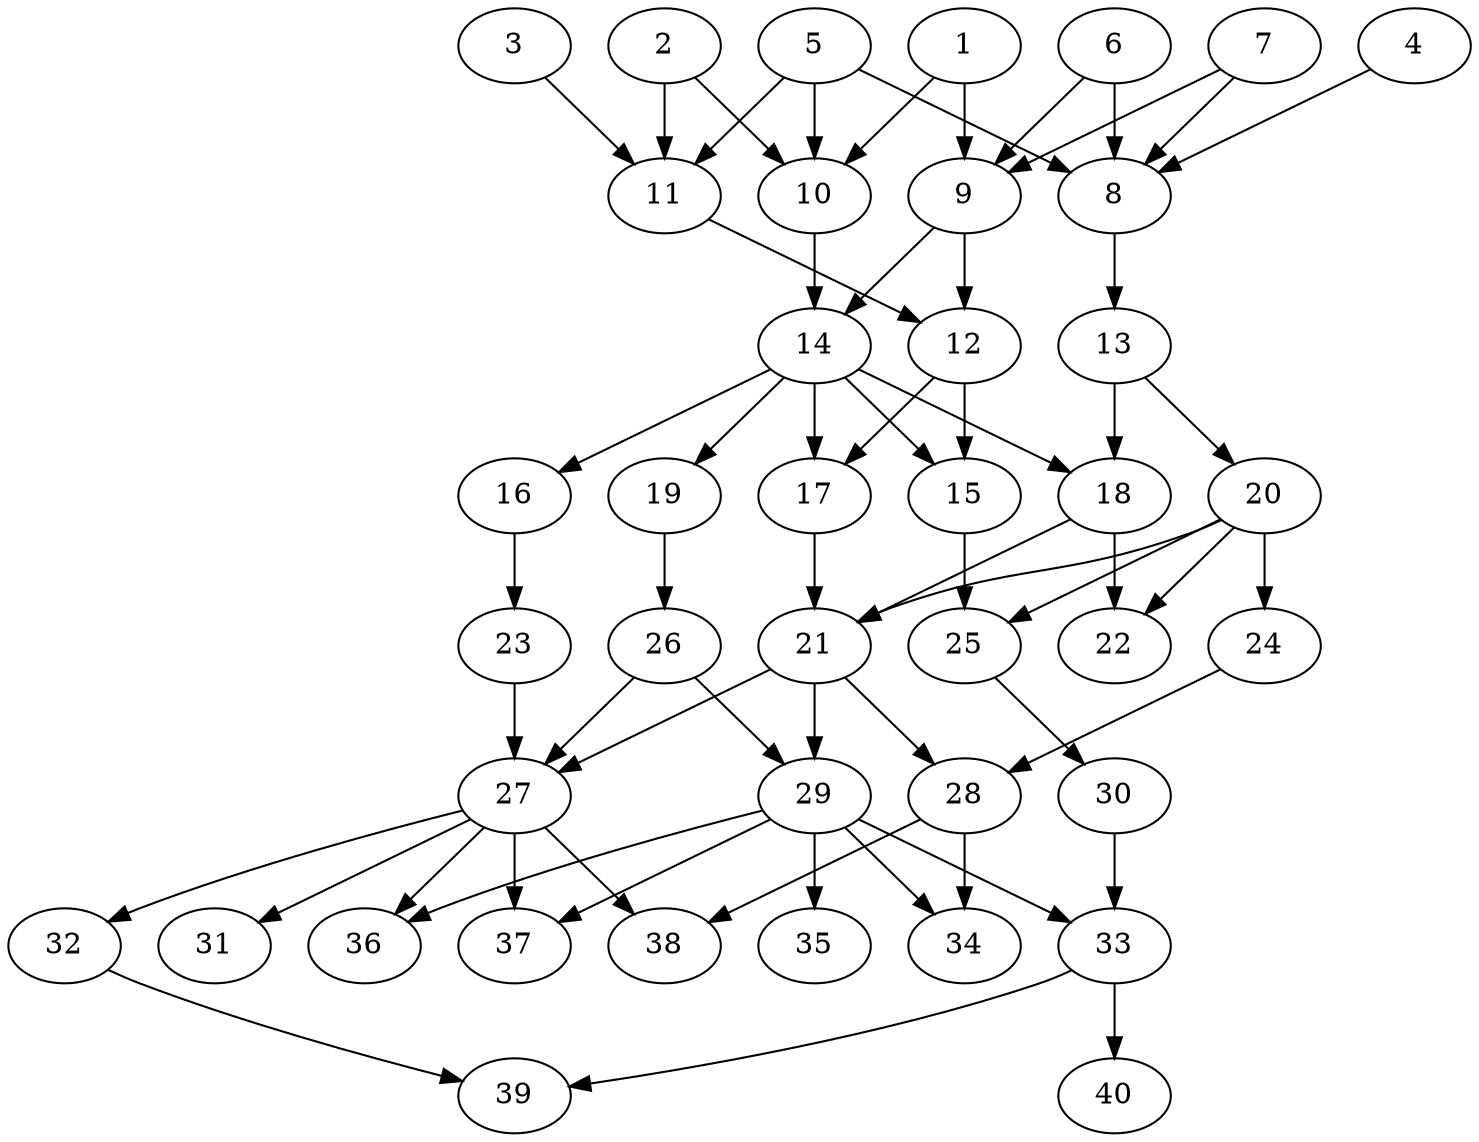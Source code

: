 // DAG automatically generated by daggen at Tue Aug  6 16:28:35 2019
// ./daggen --dot -n 40 --ccr 0.5 --fat 0.5 --regular 0.5 --density 0.5 --mindata 5242880 --maxdata 52428800 
digraph G {
  1 [size="41222144", alpha="0.17", expect_size="20611072"] 
  1 -> 9 [size ="20611072"]
  1 -> 10 [size ="20611072"]
  2 [size="28299264", alpha="0.01", expect_size="14149632"] 
  2 -> 10 [size ="14149632"]
  2 -> 11 [size ="14149632"]
  3 [size="15673344", alpha="0.10", expect_size="7836672"] 
  3 -> 11 [size ="7836672"]
  4 [size="82939904", alpha="0.09", expect_size="41469952"] 
  4 -> 8 [size ="41469952"]
  5 [size="84961280", alpha="0.08", expect_size="42480640"] 
  5 -> 8 [size ="42480640"]
  5 -> 10 [size ="42480640"]
  5 -> 11 [size ="42480640"]
  6 [size="100007936", alpha="0.10", expect_size="50003968"] 
  6 -> 8 [size ="50003968"]
  6 -> 9 [size ="50003968"]
  7 [size="36288512", alpha="0.11", expect_size="18144256"] 
  7 -> 8 [size ="18144256"]
  7 -> 9 [size ="18144256"]
  8 [size="79157248", alpha="0.04", expect_size="39578624"] 
  8 -> 13 [size ="39578624"]
  9 [size="95508480", alpha="0.16", expect_size="47754240"] 
  9 -> 12 [size ="47754240"]
  9 -> 14 [size ="47754240"]
  10 [size="62400512", alpha="0.13", expect_size="31200256"] 
  10 -> 14 [size ="31200256"]
  11 [size="99831808", alpha="0.02", expect_size="49915904"] 
  11 -> 12 [size ="49915904"]
  12 [size="85702656", alpha="0.01", expect_size="42851328"] 
  12 -> 15 [size ="42851328"]
  12 -> 17 [size ="42851328"]
  13 [size="90984448", alpha="0.10", expect_size="45492224"] 
  13 -> 18 [size ="45492224"]
  13 -> 20 [size ="45492224"]
  14 [size="41695232", alpha="0.04", expect_size="20847616"] 
  14 -> 15 [size ="20847616"]
  14 -> 16 [size ="20847616"]
  14 -> 17 [size ="20847616"]
  14 -> 18 [size ="20847616"]
  14 -> 19 [size ="20847616"]
  15 [size="84660224", alpha="0.10", expect_size="42330112"] 
  15 -> 25 [size ="42330112"]
  16 [size="27330560", alpha="0.14", expect_size="13665280"] 
  16 -> 23 [size ="13665280"]
  17 [size="75642880", alpha="0.18", expect_size="37821440"] 
  17 -> 21 [size ="37821440"]
  18 [size="32878592", alpha="0.03", expect_size="16439296"] 
  18 -> 21 [size ="16439296"]
  18 -> 22 [size ="16439296"]
  19 [size="53471232", alpha="0.10", expect_size="26735616"] 
  19 -> 26 [size ="26735616"]
  20 [size="34105344", alpha="0.03", expect_size="17052672"] 
  20 -> 21 [size ="17052672"]
  20 -> 22 [size ="17052672"]
  20 -> 24 [size ="17052672"]
  20 -> 25 [size ="17052672"]
  21 [size="95815680", alpha="0.02", expect_size="47907840"] 
  21 -> 27 [size ="47907840"]
  21 -> 28 [size ="47907840"]
  21 -> 29 [size ="47907840"]
  22 [size="13008896", alpha="0.06", expect_size="6504448"] 
  23 [size="16998400", alpha="0.10", expect_size="8499200"] 
  23 -> 27 [size ="8499200"]
  24 [size="64282624", alpha="0.10", expect_size="32141312"] 
  24 -> 28 [size ="32141312"]
  25 [size="81152000", alpha="0.06", expect_size="40576000"] 
  25 -> 30 [size ="40576000"]
  26 [size="31770624", alpha="0.01", expect_size="15885312"] 
  26 -> 27 [size ="15885312"]
  26 -> 29 [size ="15885312"]
  27 [size="96354304", alpha="0.01", expect_size="48177152"] 
  27 -> 31 [size ="48177152"]
  27 -> 32 [size ="48177152"]
  27 -> 36 [size ="48177152"]
  27 -> 37 [size ="48177152"]
  27 -> 38 [size ="48177152"]
  28 [size="86695936", alpha="0.15", expect_size="43347968"] 
  28 -> 34 [size ="43347968"]
  28 -> 38 [size ="43347968"]
  29 [size="100069376", alpha="0.08", expect_size="50034688"] 
  29 -> 33 [size ="50034688"]
  29 -> 34 [size ="50034688"]
  29 -> 35 [size ="50034688"]
  29 -> 36 [size ="50034688"]
  29 -> 37 [size ="50034688"]
  30 [size="50581504", alpha="0.12", expect_size="25290752"] 
  30 -> 33 [size ="25290752"]
  31 [size="63133696", alpha="0.14", expect_size="31566848"] 
  32 [size="74094592", alpha="0.13", expect_size="37047296"] 
  32 -> 39 [size ="37047296"]
  33 [size="101279744", alpha="0.09", expect_size="50639872"] 
  33 -> 39 [size ="50639872"]
  33 -> 40 [size ="50639872"]
  34 [size="55502848", alpha="0.11", expect_size="27751424"] 
  35 [size="103591936", alpha="0.09", expect_size="51795968"] 
  36 [size="36909056", alpha="0.10", expect_size="18454528"] 
  37 [size="39348224", alpha="0.06", expect_size="19674112"] 
  38 [size="42338304", alpha="0.06", expect_size="21169152"] 
  39 [size="20185088", alpha="0.15", expect_size="10092544"] 
  40 [size="57907200", alpha="0.09", expect_size="28953600"] 
}
